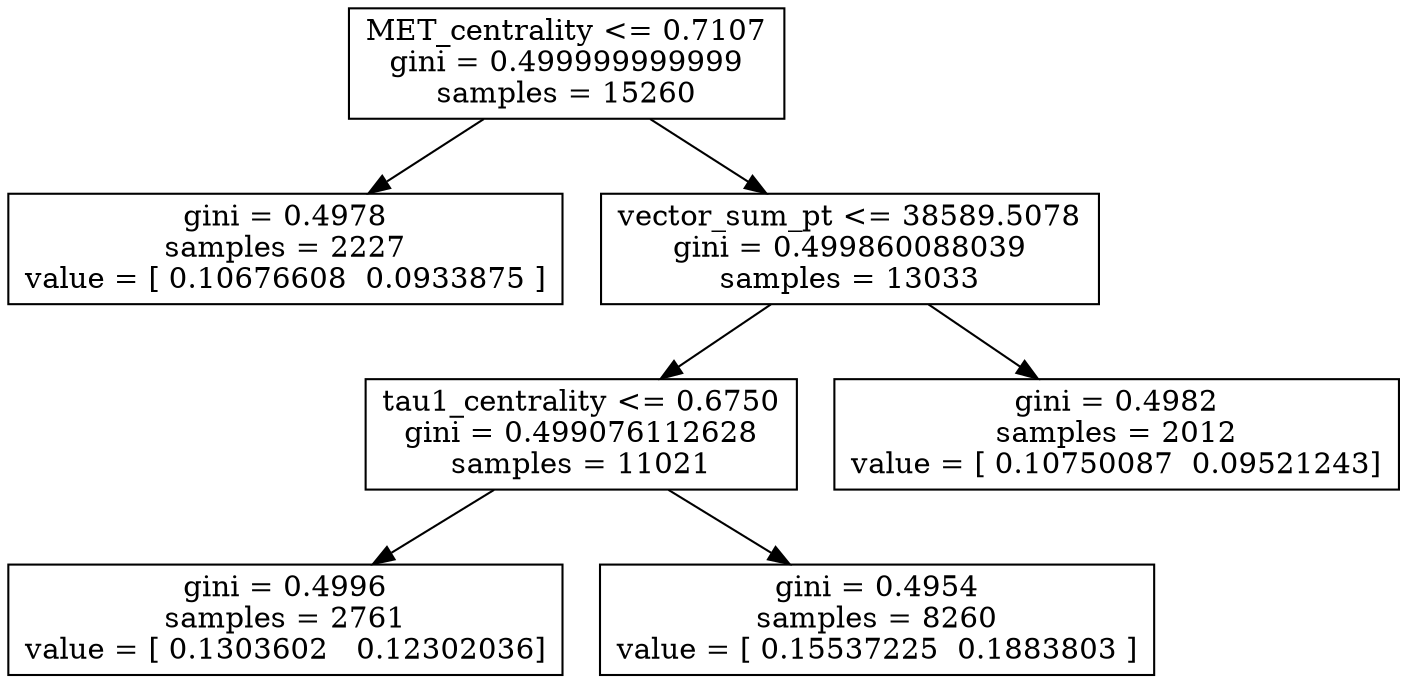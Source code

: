 digraph Tree {
0 [label="MET_centrality <= 0.7107\ngini = 0.499999999999\nsamples = 15260", shape="box"] ;
1 [label="gini = 0.4978\nsamples = 2227\nvalue = [ 0.10676608  0.0933875 ]", shape="box"] ;
0 -> 1 ;
2 [label="vector_sum_pt <= 38589.5078\ngini = 0.499860088039\nsamples = 13033", shape="box"] ;
0 -> 2 ;
3 [label="tau1_centrality <= 0.6750\ngini = 0.499076112628\nsamples = 11021", shape="box"] ;
2 -> 3 ;
4 [label="gini = 0.4996\nsamples = 2761\nvalue = [ 0.1303602   0.12302036]", shape="box"] ;
3 -> 4 ;
5 [label="gini = 0.4954\nsamples = 8260\nvalue = [ 0.15537225  0.1883803 ]", shape="box"] ;
3 -> 5 ;
6 [label="gini = 0.4982\nsamples = 2012\nvalue = [ 0.10750087  0.09521243]", shape="box"] ;
2 -> 6 ;
}